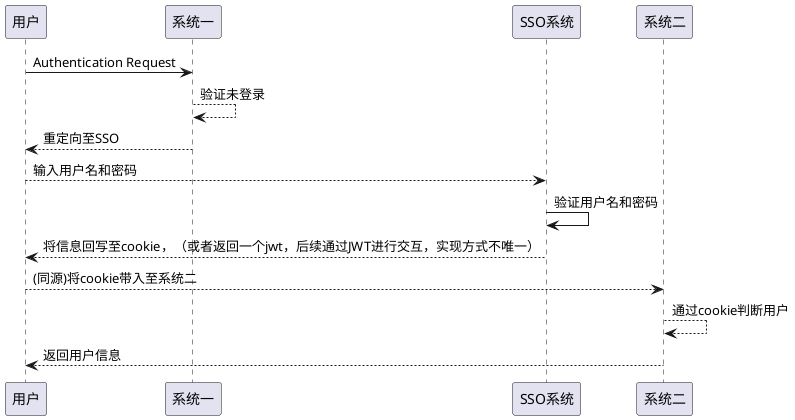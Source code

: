 @startuml
用户 -> 系统一: Authentication Request
系统一 --> 系统一: 验证未登录
系统一 --> 用户: 重定向至SSO


用户 --> SSO系统: 输入用户名和密码
SSO系统 -> SSO系统: 验证用户名和密码
SSO系统 --> 用户: 将信息回写至cookie，（或者返回一个jwt，后续通过JWT进行交互，实现方式不唯一）
用户 --> 系统二: (同源)将cookie带入至系统二
系统二 --> 系统二: 通过cookie判断用户
系统二 --> 用户: 返回用户信息
@enduml